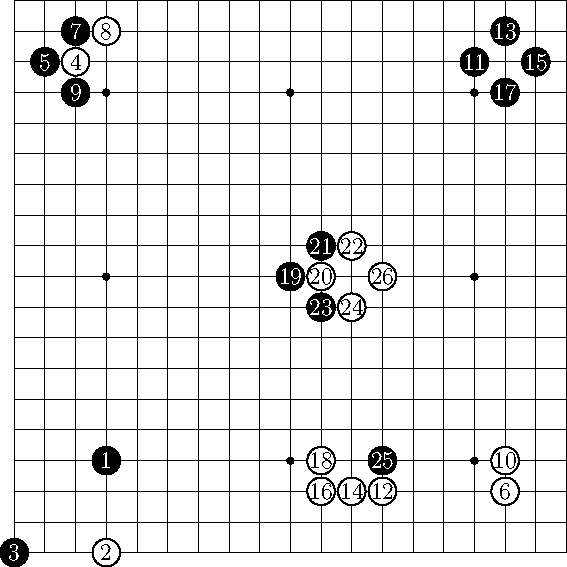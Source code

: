 size(10cm,0);
for(int i = 0; i<19; ++i) {
	draw((0,i)--(18,i), black+0.15mm);
	draw((i,0)--(i,18), black+0.15mm);
}
pair x1 = (3,3),x2 = (9,3),x3 = (15,3),x4 = (3,9),x5 = (9,9),x6 = (15,9),x7 = (3,15),x8 = (9,15),x9 = (15,15);
filldraw(circle(x1,0.1),black);
filldraw(circle(x2,0.1),black);
filldraw(circle(x3,0.1),black);
filldraw(circle(x4,0.1),black);
filldraw(circle(x5,0.1),black);
filldraw(circle(x6,0.1),black);
filldraw(circle(x7,0.1),black);
filldraw(circle(x8,0.1),black);
filldraw(circle(x9,0.1),black);

pair o1=(3,3);
filldraw(circle(o1,0.45),black);
label("$1$",o1,white);

pair o2=(3,0);
filldraw(circle(o2,0.45),white);
label("$2$",o2,black);

pair o3=(0,0);
filldraw(circle(o3,0.45),black);
label("$3$",o3,white);

pair o4=(2,16);
filldraw(circle(o4,0.45),white);
label("$4$",o4,black);

pair o5=(1,16);
filldraw(circle(o5,0.45),black);
label("$5$",o5,white);

pair o6=(16,2);
filldraw(circle(o6,0.45),white);
label("$6$",o6,black);

pair o7=(2,17);
filldraw(circle(o7,0.45),black);
label("$7$",o7,white);

pair o8=(3,17);
filldraw(circle(o8,0.45),white);
label("$8$",o8,black);

pair o9=(2,15);
filldraw(circle(o9,0.45),black);
label("$9$",o9,white);

pair o10=(16,3);
filldraw(circle(o10,0.45),white);
label("$10$",o10,black);

pair o11=(15,16);
filldraw(circle(o11,0.45),black);
label("$11$",o11,white);

pair o12=(12,2);
filldraw(circle(o12,0.45),white);
label("$12$",o12,black);

pair o13=(16,17);
filldraw(circle(o13,0.45),black);
label("$13$",o13,white);

pair o14=(11,2);
filldraw(circle(o14,0.45),white);
label("$14$",o14,black);

pair o15=(17,16);
filldraw(circle(o15,0.45),black);
label("$15$",o15,white);

pair o16=(10,2);
filldraw(circle(o16,0.45),white);
label("$16$",o16,black);

pair o17=(16,15);
filldraw(circle(o17,0.45),black);
label("$17$",o17,white);

pair o18=(10,3);
filldraw(circle(o18,0.45),white);
label("$18$",o18,black);

pair o19=(9,9);
filldraw(circle(o19,0.45),black);
label("$19$",o19,white);

pair o20=(10,9);
filldraw(circle(o20,0.45),white);
label("$20$",o20,black);

pair o21=(10,10);
filldraw(circle(o21,0.45),black);
label("$21$",o21,white);

pair o22=(11,10);
filldraw(circle(o22,0.45),white);
label("$22$",o22,black);

pair o23=(10,8);
filldraw(circle(o23,0.45),black);
label("$23$",o23,white);

pair o24=(11,8);
filldraw(circle(o24,0.45),white);
label("$24$",o24,black);

pair o25=(12,3);
filldraw(circle(o25,0.45),black);
label("$25$",o25,white);

pair o26=(12,9);
filldraw(circle(o26,0.45),white);
label("$26$",o26,black);
